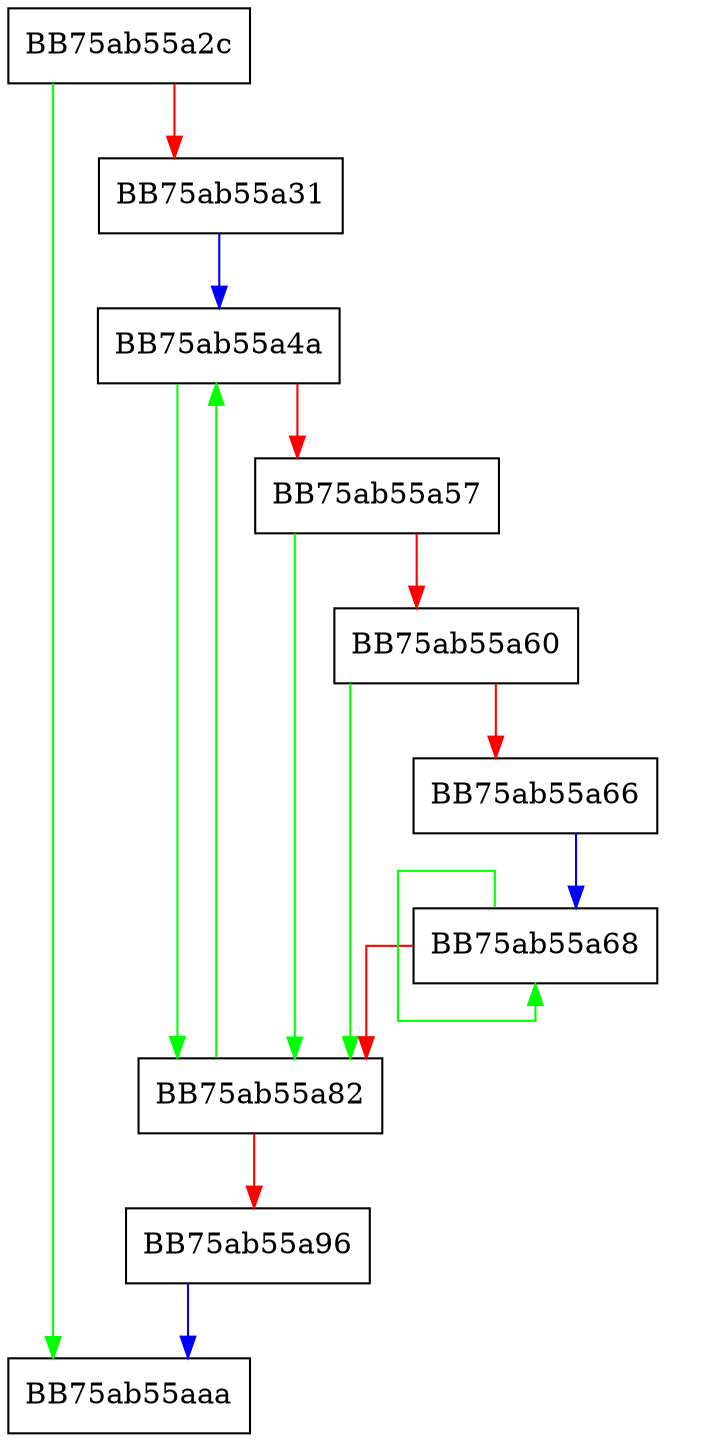 digraph setJoinExpr {
  node [shape="box"];
  graph [splines=ortho];
  BB75ab55a2c -> BB75ab55aaa [color="green"];
  BB75ab55a2c -> BB75ab55a31 [color="red"];
  BB75ab55a31 -> BB75ab55a4a [color="blue"];
  BB75ab55a4a -> BB75ab55a82 [color="green"];
  BB75ab55a4a -> BB75ab55a57 [color="red"];
  BB75ab55a57 -> BB75ab55a82 [color="green"];
  BB75ab55a57 -> BB75ab55a60 [color="red"];
  BB75ab55a60 -> BB75ab55a82 [color="green"];
  BB75ab55a60 -> BB75ab55a66 [color="red"];
  BB75ab55a66 -> BB75ab55a68 [color="blue"];
  BB75ab55a68 -> BB75ab55a68 [color="green"];
  BB75ab55a68 -> BB75ab55a82 [color="red"];
  BB75ab55a82 -> BB75ab55a4a [color="green"];
  BB75ab55a82 -> BB75ab55a96 [color="red"];
  BB75ab55a96 -> BB75ab55aaa [color="blue"];
}